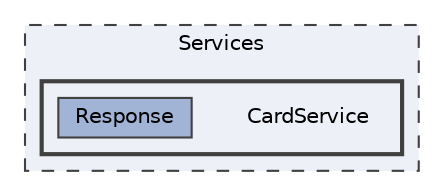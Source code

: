 digraph "Services/CardService"
{
 // LATEX_PDF_SIZE
  bgcolor="transparent";
  edge [fontname=Helvetica,fontsize=10,labelfontname=Helvetica,labelfontsize=10];
  node [fontname=Helvetica,fontsize=10,shape=box,height=0.2,width=0.4];
  compound=true
  subgraph clusterdir_d69fddb65e10ed1e1aad5b4f2a8c0135 {
    graph [ bgcolor="#edf0f7", pencolor="grey25", label="Services", fontname=Helvetica,fontsize=10 style="filled,dashed", URL="dir_d69fddb65e10ed1e1aad5b4f2a8c0135.html",tooltip=""]
  subgraph clusterdir_86420c2411a1513a587e7b460319c573 {
    graph [ bgcolor="#edf0f7", pencolor="grey25", label="", fontname=Helvetica,fontsize=10 style="filled,bold", URL="dir_86420c2411a1513a587e7b460319c573.html",tooltip=""]
    dir_86420c2411a1513a587e7b460319c573 [shape=plaintext, label="CardService"];
  dir_b80e7338d59f04d6f54a3aae612176bc [label="Response", fillcolor="#a2b4d6", color="grey25", style="filled", URL="dir_b80e7338d59f04d6f54a3aae612176bc.html",tooltip=""];
  }
  }
}
